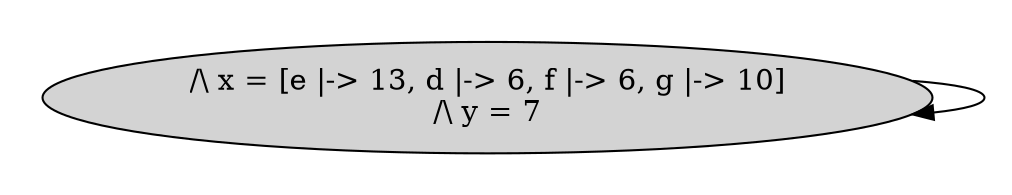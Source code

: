 strict digraph DiskGraph {
nodesep=0.35;
subgraph cluster_graph {
color="white";
8463493751410924190 [label="/\\ x = [e |-> 13, d |-> 6, f |-> 6, g |-> 10]\n/\\ y = 7",style = filled]
8463493751410924190 -> 8463493751410924190 [label="",color="black",fontcolor="black"];
{rank = same; 8463493751410924190;}
}
}